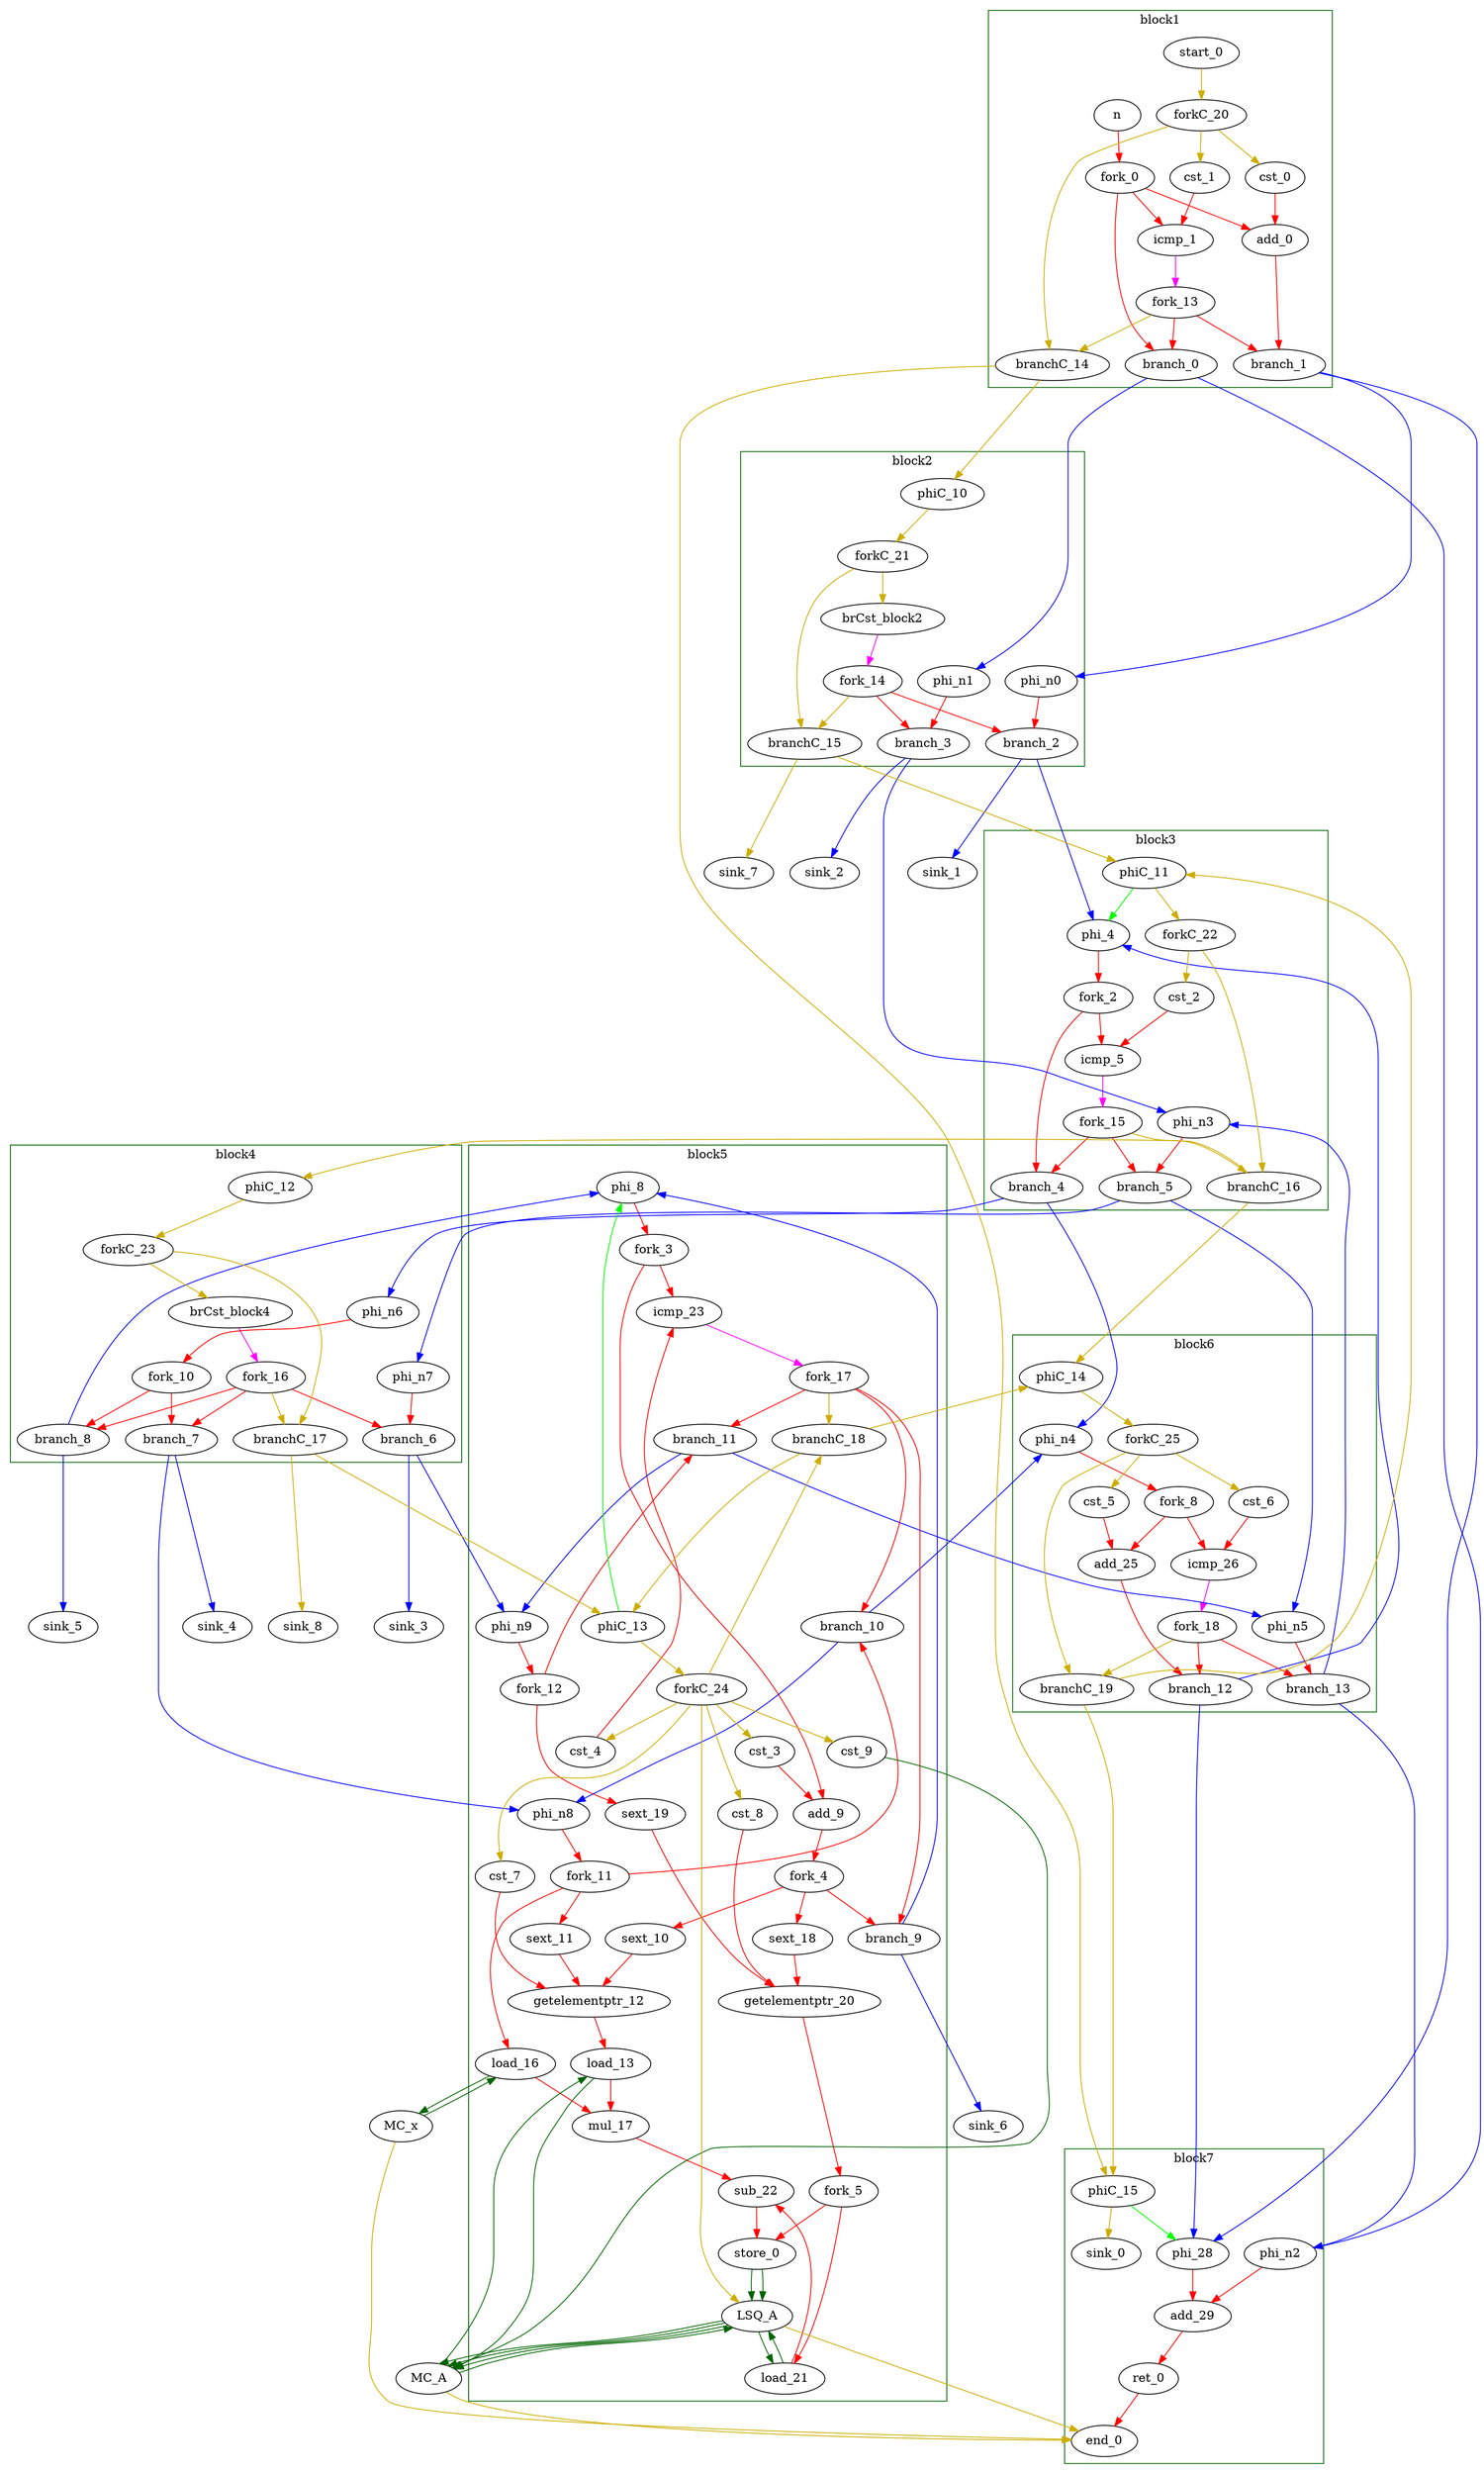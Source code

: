 Digraph G {
	splines=spline;
//DHLS version: 0.1.1" [shape = "none" pos = "20,20!"]
		"n" [type = "Entry", bbID= 1, in = "in1:32", out = "out1:32"];
		"cst_0" [type = "Constant", bbID= 1, in = "in1:32", out = "out1:32", value = "0xFFFFFFFF"];
		"add_0" [type = "Operator", bbID= 1, op = "add_op", in = "in1:32 in2:32 ", out = "out1:32 ", delay=1.693, latency=0, II=1];
		"cst_1" [type = "Constant", bbID= 1, in = "in1:32", out = "out1:32", value = "0x00000000"];
		"icmp_1" [type = "Operator", bbID= 1, op = "icmp_sgt_op", in = "in1:32 in2:32 ", out = "out1:1 ", delay=1.530, latency=0, II=1];
		"brCst_block2" [type = "Constant", bbID= 2, in = "in1:1", out = "out1:1", value = "0x1"];
		"phi_4" [type = "Mux", bbID= 3, in = "in1?:1 in2:32 in3:32 ", out = "out1:32", delay=0.366];
		"cst_2" [type = "Constant", bbID= 3, in = "in1:32", out = "out1:32", value = "0x00000000"];
		"icmp_5" [type = "Operator", bbID= 3, op = "icmp_sgt_op", in = "in1:32 in2:32 ", out = "out1:1 ", delay=1.530, latency=0, II=1];
		"brCst_block4" [type = "Constant", bbID= 4, in = "in1:1", out = "out1:1", value = "0x1"];
		"phi_8" [type = "Mux", bbID= 5, in = "in1?:1 in2:32 in3:32 ", out = "out1:32", delay=0.366];
		"cst_3" [type = "Constant", bbID= 5, in = "in1:32", out = "out1:32", value = "0xFFFFFFFF"];
		"add_9" [type = "Operator", bbID= 5, op = "add_op", in = "in1:32 in2:32 ", out = "out1:32 ", delay=1.693, latency=0, II=1];
		"sext_10" [type = "Operator", bbID= 5, op = "sext_op", in = "in1:32 ", out = "out1:32 ", delay=0.000, latency=0, II=1];
		"sext_11" [type = "Operator", bbID= 5, op = "sext_op", in = "in1:32 ", out = "out1:32 ", delay=0.000, latency=0, II=1];
		"getelementptr_12" [type = "Operator", bbID= 5, op = "getelementptr_op", in = "in1:32 in2:32 in3:32 ", out = "out1:32 ", constants=1, delay=2.966, latency=0, II=1];
		"load_13" [type = "Operator", bbID= 5, op = "mc_load_op", bbID= 5, portId= 0, in = "in1:32 in2:32", out = "out1:32 out2:32 ", delay=0.000, latency=2, II=1];
		"load_16" [type = "Operator", bbID= 5, op = "mc_load_op", bbID= 5, portId= 0, in = "in1:32 in2:32", out = "out1:32 out2:32 ", delay=0.000, latency=2, II=1];
		"mul_17" [type = "Operator", bbID= 5, op = "mul_op", in = "in1:32 in2:32 ", out = "out1:32 ", delay=0.000, latency=4, II=1];
		"sext_18" [type = "Operator", bbID= 5, op = "sext_op", in = "in1:32 ", out = "out1:32 ", delay=0.000, latency=0, II=1];
		"sext_19" [type = "Operator", bbID= 5, op = "sext_op", in = "in1:32 ", out = "out1:32 ", delay=0.000, latency=0, II=1];
		"getelementptr_20" [type = "Operator", bbID= 5, op = "getelementptr_op", in = "in1:32 in2:32 in3:32 ", out = "out1:32 ", constants=1, delay=2.966, latency=0, II=1];
		"load_21" [type = "Operator", bbID= 5, op = "lsq_load_op", bbID= 5, portId= 0, in = "in1:32 in2:32", out = "out1:32 out2:32 ", delay=0.000, latency=5, II=1];
		"sub_22" [type = "Operator", bbID= 5, op = "sub_op", in = "in1:32 in2:32 ", out = "out1:32 ", delay=1.693, latency=0, II=1];
		"store_0" [type = "Operator", bbID= 5, op = "lsq_store_op", bbID= 5, portId= 0, in = "in1:32 in2:32 ", out = "out1:32 out2:32", delay=0.000, latency=0, II=1];
		"cst_4" [type = "Constant", bbID= 5, in = "in1:32", out = "out1:32", value = "0x00000001"];
		"icmp_23" [type = "Operator", bbID= 5, op = "icmp_sgt_op", in = "in1:32 in2:32 ", out = "out1:1 ", delay=1.530, latency=0, II=1];
		"cst_5" [type = "Constant", bbID= 6, in = "in1:32", out = "out1:32", value = "0xFFFFFFFF"];
		"add_25" [type = "Operator", bbID= 6, op = "add_op", in = "in1:32 in2:32 ", out = "out1:32 ", delay=1.693, latency=0, II=1];
		"cst_6" [type = "Constant", bbID= 6, in = "in1:32", out = "out1:32", value = "0x00000000"];
		"icmp_26" [type = "Operator", bbID= 6, op = "icmp_sgt_op", in = "in1:32 in2:32 ", out = "out1:1 ", delay=1.530, latency=0, II=1];
		"phi_28" [type = "Mux", bbID= 7, in = "in1?:1 in2:32 in3:32 ", out = "out1:32", delay=0.366];
		"add_29" [type = "Operator", bbID= 7, op = "add_op", in = "in1:32 in2:32 ", out = "out1:32 ", delay=1.693, latency=0, II=1];
		"ret_0" [type = "Operator", bbID= 7, op = "ret_op", in = "in1:32 ", out = "out1:32 ", delay=0.000, latency=0, II=1];
		"cst_7" [type = "Constant", bbID= 5, in = "in1:32", out = "out1:32", value = "0x00000064"];
		"cst_8" [type = "Constant", bbID= 5, in = "in1:32", out = "out1:32", value = "0x00000064"];
		"phi_n0" [type = "Merge", bbID= 2, in = "in1:32 ", out = "out1:32", delay=0.000];
		"phi_n1" [type = "Merge", bbID= 2, in = "in1:32 ", out = "out1:32", delay=0.000];
		"phi_n2" [type = "Merge", bbID= 7, in = "in1:32 in2:32 ", out = "out1:32", delay=0.366];
		"phi_n3" [type = "Merge", bbID= 3, in = "in1:32 in2:32 ", out = "out1:32", delay=0.366];
		"phi_n4" [type = "Merge", bbID= 6, in = "in1:32 in2:32 ", out = "out1:32", delay=0.366];
		"phi_n5" [type = "Merge", bbID= 6, in = "in1:32 in2:32 ", out = "out1:32", delay=0.366];
		"phi_n6" [type = "Merge", bbID= 4, in = "in1:32 ", out = "out1:32", delay=0.000];
		"phi_n7" [type = "Merge", bbID= 4, in = "in1:32 ", out = "out1:32", delay=0.000];
		"phi_n8" [type = "Merge", bbID= 5, in = "in1:32 in2:32 ", out = "out1:32", delay=0.366];
		"phi_n9" [type = "Merge", bbID= 5, in = "in1:32 in2:32 ", out = "out1:32", delay=0.366];
		"fork_0" [type = "Fork", bbID= 1, in = "in1:32", out = "out1:32 out2:32 out3:32 "];
		"fork_2" [type = "Fork", bbID= 3, in = "in1:32", out = "out1:32 out2:32 "];
		"fork_3" [type = "Fork", bbID= 5, in = "in1:32", out = "out1:32 out2:32 "];
		"fork_4" [type = "Fork", bbID= 5, in = "in1:32", out = "out1:32 out2:32 out3:32 "];
		"fork_5" [type = "Fork", bbID= 5, in = "in1:32", out = "out1:32 out2:32 "];
		"fork_8" [type = "Fork", bbID= 6, in = "in1:32", out = "out1:32 out2:32 "];
		"fork_10" [type = "Fork", bbID= 4, in = "in1:32", out = "out1:32 out2:32 "];
		"fork_11" [type = "Fork", bbID= 5, in = "in1:32", out = "out1:32 out2:32 out3:32 "];
		"fork_12" [type = "Fork", bbID= 5, in = "in1:32", out = "out1:32 out2:32 "];
		"branch_0" [type = "Branch", bbID= 1,  in = "in1:32 in2?:1", out = "out1+:32 out2-:32"];
		"branch_1" [type = "Branch", bbID= 1,  in = "in1:32 in2?:1", out = "out1+:32 out2-:32"];
		"fork_13" [type = "Fork", bbID= 1, in = "in1:1", out = "out1:1 out2:1 out3:1 "];
		"branch_2" [type = "Branch", bbID= 2,  in = "in1:32 in2?:1", out = "out1+:32 out2-:32"];
		"branch_3" [type = "Branch", bbID= 2,  in = "in1:32 in2?:1", out = "out1+:32 out2-:32"];
		"fork_14" [type = "Fork", bbID= 2, in = "in1:1", out = "out1:1 out2:1 out3:1 "];
		"branch_4" [type = "Branch", bbID= 3,  in = "in1:32 in2?:1", out = "out1+:32 out2-:32"];
		"branch_5" [type = "Branch", bbID= 3,  in = "in1:32 in2?:1", out = "out1+:32 out2-:32"];
		"fork_15" [type = "Fork", bbID= 3, in = "in1:1", out = "out1:1 out2:1 out3:1 "];
		"branch_6" [type = "Branch", bbID= 4,  in = "in1:32 in2?:1", out = "out1+:32 out2-:32"];
		"branch_7" [type = "Branch", bbID= 4,  in = "in1:32 in2?:1", out = "out1+:32 out2-:32"];
		"branch_8" [type = "Branch", bbID= 4,  in = "in1:32 in2?:1", out = "out1+:32 out2-:32"];
		"fork_16" [type = "Fork", bbID= 4, in = "in1:1", out = "out1:1 out2:1 out3:1 out4:1 "];
		"branch_9" [type = "Branch", bbID= 5,  in = "in1:32 in2?:1", out = "out1+:32 out2-:32"];
		"branch_10" [type = "Branch", bbID= 5,  in = "in1:32 in2?:1", out = "out1+:32 out2-:32"];
		"branch_11" [type = "Branch", bbID= 5,  in = "in1:32 in2?:1", out = "out1+:32 out2-:32"];
		"fork_17" [type = "Fork", bbID= 5, in = "in1:1", out = "out1:1 out2:1 out3:1 out4:1 "];
		"branch_12" [type = "Branch", bbID= 6,  in = "in1:32 in2?:1", out = "out1+:32 out2-:32"];
		"branch_13" [type = "Branch", bbID= 6,  in = "in1:32 in2?:1", out = "out1+:32 out2-:32"];
		"fork_18" [type = "Fork", bbID= 6, in = "in1:1", out = "out1:1 out2:1 out3:1 "];
		"LSQ_A" [type = "LSQ", bbID= 0, in = "in1:0*c0 in2:32*l0a in3:32*s0a in4:32*s0d in5:32*x0d ", out = "out1:32*l0d out2:0*e out3:32*x0a out4:32*y0a out5:32*y0d ", memory = "A", bbcount = 1, ldcount = 1, stcount = 1, fifoDepth = 16, numLoads = "{1}", numStores = "{1}", loadOffsets = "{{0;0;0;0;0;0;0;0;0;0;0;0;0;0;0;0}}", storeOffsets = "{{1;0;0;0;0;0;0;0;0;0;0;0;0;0;0;0}}", loadPorts = "{{0;0;0;0;0;0;0;0;0;0;0;0;0;0;0;0}}", storePorts = "{{0;0;0;0;0;0;0;0;0;0;0;0;0;0;0;0}}"];
		"MC_A" [type = "MC", bbID= 0, in = "in1:32*c0 in2:32*l0a in3:32*l1a in4:32*s0a in5:32*s0d ", out = "out1:32*l0d out2:32*l1d out3:0*e ", memory = "A", bbcount = 1, ldcount = 2, stcount = 1];
		"MC_x" [type = "MC", bbID= 0, in = "in1:32*l0a ", out = "out1:32*l0d out2:0*e ", memory = "x", bbcount = 0, ldcount = 1, stcount = 0];
		"cst_9" [type = "Constant", bbID= 5, in = "in1:32", out = "out1:32", value = "0x00000001"];
		"end_0" [type = "Exit", bbID= 0, in = "in1:0*e in2:0*e in3:0*e in4:32 ", out = "out1:32"];
		"start_0" [type = "Entry", control= "true", bbID= 1, in = "in1:0", out = "out1:0"];
		"forkC_20" [type = "Fork", bbID= 1, in = "in1:0", out = "out1:0 out2:0 out3:0 "];
		"branchC_14" [type = "Branch", bbID= 1,  in = "in1:0 in2?:1", out = "out1+:0 out2-:0"];
		"phiC_10" [type = "Merge", bbID= 2, in = "in1:0 ", out = "out1:0", delay=0.166];
		"forkC_21" [type = "Fork", bbID= 2, in = "in1:0", out = "out1:0 out2:0 "];
		"branchC_15" [type = "Branch", bbID= 2,  in = "in1:0 in2?:1", out = "out1+:0 out2-:0"];
		"phiC_11" [type = "CntrlMerge", bbID= 3, in = "in1:0 in2:0 ", out = "out1:0 out2?:1", delay=0.166];
		"forkC_22" [type = "Fork", bbID= 3, in = "in1:0", out = "out1:0 out2:0 "];
		"branchC_16" [type = "Branch", bbID= 3,  in = "in1:0 in2?:1", out = "out1+:0 out2-:0"];
		"phiC_12" [type = "Merge", bbID= 4, in = "in1:0 ", out = "out1:0", delay=0.166];
		"forkC_23" [type = "Fork", bbID= 4, in = "in1:0", out = "out1:0 out2:0 "];
		"branchC_17" [type = "Branch", bbID= 4,  in = "in1:0 in2?:1", out = "out1+:0 out2-:0"];
		"phiC_13" [type = "CntrlMerge", bbID= 5, in = "in1:0 in2:0 ", out = "out1:0 out2?:1", delay=0.166];
		"forkC_24" [type = "Fork", bbID= 5, in = "in1:0", out = "out1:0 out2:0 out3:0 out4:0 out5:0 out6:0 out7:0 "];
		"branchC_18" [type = "Branch", bbID= 5,  in = "in1:0 in2?:1", out = "out1+:0 out2-:0"];
		"phiC_14" [type = "Merge", bbID= 6, in = "in1:0 in2:0 ", out = "out1:0", delay=0.166];
		"forkC_25" [type = "Fork", bbID= 6, in = "in1:0", out = "out1:0 out2:0 out3:0 "];
		"branchC_19" [type = "Branch", bbID= 6,  in = "in1:0 in2?:1", out = "out1+:0 out2-:0"];
		"phiC_15" [type = "CntrlMerge", bbID= 7, in = "in1:0 in2:0 ", out = "out1:0 out2?:1", delay=0.166];
		"sink_0" [type = "Sink", bbID= 0, in = "in1:0"];
		"sink_1" [type = "Sink", bbID= 0, in = "in1:32"];
		"sink_2" [type = "Sink", bbID= 0, in = "in1:32"];
		"sink_3" [type = "Sink", bbID= 0, in = "in1:32"];
		"sink_4" [type = "Sink", bbID= 0, in = "in1:32"];
		"sink_5" [type = "Sink", bbID= 0, in = "in1:32"];
		"sink_6" [type = "Sink", bbID= 0, in = "in1:32"];
		"sink_7" [type = "Sink", bbID= 0, in = "in1:0"];
		"sink_8" [type = "Sink", bbID= 0, in = "in1:0"];
		"load_13" -> "MC_A" [color = "darkgreen", mem_address = "true", from = "out2", to = "in2"];
		"MC_A" -> "load_13" [color = "darkgreen", mem_address = "false", from = "out1", to = "in1"];
		"load_16" -> "MC_x" [color = "darkgreen", mem_address = "true", from = "out2", to = "in1"];
		"MC_x" -> "load_16" [color = "darkgreen", mem_address = "false", from = "out1", to = "in1"];
		"load_21" -> "LSQ_A" [color = "darkgreen", mem_address = "true", from = "out2", to = "in2"];
		"LSQ_A" -> "load_21" [color = "darkgreen", mem_address = "false", from = "out1", to = "in1"];
		"store_0" -> "LSQ_A" [color = "darkgreen", mem_address = "true", from = "out2", to = "in3"];
		"store_0" -> "LSQ_A" [color = "darkgreen", mem_address = "false", from = "out1", to = "in4"];
		"LSQ_A" -> "end_0" [color = "gold3", from = "out2", to = "in1"];
		"cst_9" -> "MC_A" [color = "darkgreen", from = "out1", to = "in1"];
		"MC_A" -> "end_0" [color = "gold3", from = "out3", to = "in2"];
		"LSQ_A" -> "MC_A" [color = "darkgreen", mem_address = "true", from = "out3", to = "in3"];
		"LSQ_A" -> "MC_A" [color = "darkgreen", mem_address = "true", from = "out4", to = "in4"];
		"LSQ_A" -> "MC_A" [color = "darkgreen", mem_address = "false", from = "out5", to = "in5"];
		"MC_A" -> "LSQ_A" [color = "darkgreen", mem_address = "false", from = "out2", to = "in5"];
		"MC_x" -> "end_0" [color = "gold3", from = "out2", to = "in3"];
	subgraph cluster_0 {
	color = "darkgreen";
		label = "block1";
		"n" -> "fork_0" [color = "red", from = "out1", to = "in1"];
		"cst_0" -> "add_0" [color = "red", from = "out1", to = "in2"];
		"add_0" -> "branch_1" [color = "red", from = "out1", to = "in1"];
		"cst_1" -> "icmp_1" [color = "red", from = "out1", to = "in2"];
		"icmp_1" -> "fork_13" [color = "magenta", from = "out1", to = "in1"];
		"fork_0" -> "add_0" [color = "red", from = "out1", to = "in1"];
		"fork_0" -> "icmp_1" [color = "red", from = "out2", to = "in1"];
		"fork_0" -> "branch_0" [color = "red", from = "out3", to = "in1"];
		"fork_13" -> "branch_1" [color = "red", from = "out1", to = "in2"];
		"fork_13" -> "branch_0" [color = "red", from = "out2", to = "in2"];
		"fork_13" -> "branchC_14" [color = "gold3", from = "out3", to = "in2"];
		"start_0" -> "forkC_20" [color = "gold3", from = "out1", to = "in1"];
		"forkC_20" -> "cst_0" [color = "gold3", from = "out1", to = "in1"];
		"forkC_20" -> "cst_1" [color = "gold3", from = "out2", to = "in1"];
		"forkC_20" -> "branchC_14" [color = "gold3", from = "out3", to = "in1"];
	}
		"branch_0" -> "phi_n1" [color = "blue", minlen = 3, from = "out1", to = "in1"];
		"branch_0" -> "phi_n2" [color = "blue", minlen = 3, from = "out2", to = "in1"];
		"branch_1" -> "phi_n0" [color = "blue", minlen = 3, from = "out1", to = "in1"];
		"branch_1" -> "phi_28" [color = "blue", minlen = 3, from = "out2", to = "in2"];
		"branchC_14" -> "phiC_10" [color = "gold3", minlen = 3, from = "out1", to = "in1"];
		"branchC_14" -> "phiC_15" [color = "gold3", minlen = 3, from = "out2", to = "in1"];
	subgraph cluster_1 {
	color = "darkgreen";
		label = "block2";
		"brCst_block2" -> "fork_14" [color = "magenta", from = "out1", to = "in1"];
		"phi_n0" -> "branch_2" [color = "red", from = "out1", to = "in1"];
		"phi_n1" -> "branch_3" [color = "red", from = "out1", to = "in1"];
		"fork_14" -> "branch_3" [color = "red", from = "out1", to = "in2"];
		"fork_14" -> "branch_2" [color = "red", from = "out2", to = "in2"];
		"fork_14" -> "branchC_15" [color = "gold3", from = "out3", to = "in2"];
		"phiC_10" -> "forkC_21" [color = "gold3", from = "out1", to = "in1"];
		"forkC_21" -> "branchC_15" [color = "gold3", from = "out1", to = "in1"];
		"forkC_21" -> "brCst_block2" [color = "gold3", from = "out2", to = "in1"];
	}
		"branch_2" -> "phi_4" [color = "blue", minlen = 3, from = "out1", to = "in2"];
		"branch_2" -> "sink_1" [color = "blue", minlen = 3, from = "out2", to = "in1"];
		"branch_3" -> "phi_n3" [color = "blue", minlen = 3, from = "out1", to = "in1"];
		"branch_3" -> "sink_2" [color = "blue", minlen = 3, from = "out2", to = "in1"];
		"branchC_15" -> "phiC_11" [color = "gold3", minlen = 3, from = "out1", to = "in1"];
		"branchC_15" -> "sink_7" [color = "gold3", minlen = 3, from = "out2", to = "in1"];
	subgraph cluster_2 {
	color = "darkgreen";
		label = "block3";
		"phi_4" -> "fork_2" [color = "red", from = "out1", to = "in1"];
		"cst_2" -> "icmp_5" [color = "red", from = "out1", to = "in2"];
		"icmp_5" -> "fork_15" [color = "magenta", from = "out1", to = "in1"];
		"phi_n3" -> "branch_5" [color = "red", from = "out1", to = "in1"];
		"fork_2" -> "icmp_5" [color = "red", from = "out1", to = "in1"];
		"fork_2" -> "branch_4" [color = "red", from = "out2", to = "in1"];
		"fork_15" -> "branch_5" [color = "red", from = "out1", to = "in2"];
		"fork_15" -> "branch_4" [color = "red", from = "out2", to = "in2"];
		"fork_15" -> "branchC_16" [color = "gold3", from = "out3", to = "in2"];
		"phiC_11" -> "phi_4" [color = "green", from = "out2", to = "in1"];
		"phiC_11" -> "forkC_22" [color = "gold3", from = "out1", to = "in1"];
		"forkC_22" -> "cst_2" [color = "gold3", from = "out1", to = "in1"];
		"forkC_22" -> "branchC_16" [color = "gold3", from = "out2", to = "in1"];
	}
		"branch_4" -> "phi_n6" [color = "blue", minlen = 3, from = "out1", to = "in1"];
		"branch_4" -> "phi_n4" [color = "blue", minlen = 3, from = "out2", to = "in1"];
		"branch_5" -> "phi_n7" [color = "blue", minlen = 3, from = "out1", to = "in1"];
		"branch_5" -> "phi_n5" [color = "blue", minlen = 3, from = "out2", to = "in1"];
		"branchC_16" -> "phiC_12" [color = "gold3", minlen = 3, from = "out1", to = "in1"];
		"branchC_16" -> "phiC_14" [color = "gold3", minlen = 3, from = "out2", to = "in1"];
	subgraph cluster_3 {
	color = "darkgreen";
		label = "block4";
		"brCst_block4" -> "fork_16" [color = "magenta", from = "out1", to = "in1"];
		"phi_n6" -> "fork_10" [color = "red", from = "out1", to = "in1"];
		"phi_n7" -> "branch_6" [color = "red", from = "out1", to = "in1"];
		"fork_10" -> "branch_7" [color = "red", from = "out1", to = "in1"];
		"fork_10" -> "branch_8" [color = "red", from = "out2", to = "in1"];
		"fork_16" -> "branch_8" [color = "red", from = "out1", to = "in2"];
		"fork_16" -> "branch_7" [color = "red", from = "out2", to = "in2"];
		"fork_16" -> "branch_6" [color = "red", from = "out3", to = "in2"];
		"fork_16" -> "branchC_17" [color = "gold3", from = "out4", to = "in2"];
		"phiC_12" -> "forkC_23" [color = "gold3", from = "out1", to = "in1"];
		"forkC_23" -> "branchC_17" [color = "gold3", from = "out1", to = "in1"];
		"forkC_23" -> "brCst_block4" [color = "gold3", from = "out2", to = "in1"];
	}
		"branch_6" -> "phi_n9" [color = "blue", minlen = 3, from = "out1", to = "in1"];
		"branch_6" -> "sink_3" [color = "blue", minlen = 3, from = "out2", to = "in1"];
		"branch_7" -> "phi_n8" [color = "blue", minlen = 3, from = "out1", to = "in1"];
		"branch_7" -> "sink_4" [color = "blue", minlen = 3, from = "out2", to = "in1"];
		"branch_8" -> "phi_8" [color = "blue", minlen = 3, from = "out1", to = "in2"];
		"branch_8" -> "sink_5" [color = "blue", minlen = 3, from = "out2", to = "in1"];
		"branchC_17" -> "phiC_13" [color = "gold3", minlen = 3, from = "out1", to = "in1"];
		"branchC_17" -> "sink_8" [color = "gold3", minlen = 3, from = "out2", to = "in1"];
	subgraph cluster_4 {
	color = "darkgreen";
		label = "block5";
		"phi_8" -> "fork_3" [color = "red", from = "out1", to = "in1"];
		"cst_3" -> "add_9" [color = "red", from = "out1", to = "in2"];
		"add_9" -> "fork_4" [color = "red", from = "out1", to = "in1"];
		"sext_10" -> "getelementptr_12" [color = "red", from = "out1", to = "in1"];
		"sext_11" -> "getelementptr_12" [color = "red", from = "out1", to = "in2"];
		"getelementptr_12" -> "load_13" [color = "red", from = "out1", to = "in2"];
		"load_13" -> "mul_17" [color = "red", from = "out1", to = "in1"];
		"load_16" -> "mul_17" [color = "red", from = "out1", to = "in2"];
		"mul_17" -> "sub_22" [color = "red", from = "out1", to = "in2"];
		"sext_18" -> "getelementptr_20" [color = "red", from = "out1", to = "in1"];
		"sext_19" -> "getelementptr_20" [color = "red", from = "out1", to = "in2"];
		"getelementptr_20" -> "fork_5" [color = "red", from = "out1", to = "in1"];
		"load_21" -> "sub_22" [color = "red", from = "out1", to = "in1"];
		"sub_22" -> "store_0" [color = "red", from = "out1", to = "in1"];
		"cst_4" -> "icmp_23" [color = "red", from = "out1", to = "in2"];
		"icmp_23" -> "fork_17" [color = "magenta", from = "out1", to = "in1"];
		"cst_7" -> "getelementptr_12" [color = "red", from = "out1", to = "in3"];
		"cst_8" -> "getelementptr_20" [color = "red", from = "out1", to = "in3"];
		"phi_n8" -> "fork_11" [color = "red", from = "out1", to = "in1"];
		"phi_n9" -> "fork_12" [color = "red", from = "out1", to = "in1"];
		"fork_3" -> "add_9" [color = "red", from = "out1", to = "in1"];
		"fork_3" -> "icmp_23" [color = "red", from = "out2", to = "in1"];
		"fork_4" -> "sext_10" [color = "red", from = "out1", to = "in1"];
		"fork_4" -> "sext_18" [color = "red", from = "out2", to = "in1"];
		"fork_4" -> "branch_9" [color = "red", from = "out3", to = "in1"];
		"fork_5" -> "load_21" [color = "red", from = "out1", to = "in2"];
		"fork_5" -> "store_0" [color = "red", from = "out2", to = "in2"];
		"fork_11" -> "sext_11" [color = "red", from = "out1", to = "in1"];
		"fork_11" -> "load_16" [color = "red", from = "out2", to = "in2"];
		"fork_11" -> "branch_10" [color = "red", from = "out3", to = "in1"];
		"fork_12" -> "sext_19" [color = "red", from = "out1", to = "in1"];
		"fork_12" -> "branch_11" [color = "red", from = "out2", to = "in1"];
		"fork_17" -> "branch_11" [color = "red", from = "out1", to = "in2"];
		"fork_17" -> "branch_10" [color = "red", from = "out2", to = "in2"];
		"fork_17" -> "branch_9" [color = "red", from = "out3", to = "in2"];
		"fork_17" -> "branchC_18" [color = "gold3", from = "out4", to = "in2"];
		"phiC_13" -> "phi_8" [color = "green", from = "out2", to = "in1"];
		"phiC_13" -> "forkC_24" [color = "gold3", from = "out1", to = "in1"];
		"forkC_24" -> "cst_3" [color = "gold3", from = "out1", to = "in1"];
		"forkC_24" -> "cst_4" [color = "gold3", from = "out2", to = "in1"];
		"forkC_24" -> "cst_7" [color = "gold3", from = "out3", to = "in1"];
		"forkC_24" -> "cst_8" [color = "gold3", from = "out4", to = "in1"];
		"forkC_24" -> "LSQ_A" [color = "gold3", from = "out5", to = "in1"];
		"forkC_24" -> "cst_9" [color = "gold3", from = "out6", to = "in1"];
		"forkC_24" -> "branchC_18" [color = "gold3", from = "out7", to = "in1"];
	}
		"branch_9" -> "phi_8" [color = "blue", minlen = 3, from = "out1", to = "in3"];
		"branch_9" -> "sink_6" [color = "blue", minlen = 3, from = "out2", to = "in1"];
		"branch_10" -> "phi_n8" [color = "blue", minlen = 3, from = "out1", to = "in2"];
		"branch_10" -> "phi_n4" [color = "blue", minlen = 3, from = "out2", to = "in2"];
		"branch_11" -> "phi_n9" [color = "blue", minlen = 3, from = "out1", to = "in2"];
		"branch_11" -> "phi_n5" [color = "blue", minlen = 3, from = "out2", to = "in2"];
		"branchC_18" -> "phiC_13" [color = "gold3", minlen = 3, from = "out1", to = "in2"];
		"branchC_18" -> "phiC_14" [color = "gold3", minlen = 3, from = "out2", to = "in2"];
	subgraph cluster_5 {
	color = "darkgreen";
		label = "block6";
		"cst_5" -> "add_25" [color = "red", from = "out1", to = "in2"];
		"add_25" -> "branch_12" [color = "red", from = "out1", to = "in1"];
		"cst_6" -> "icmp_26" [color = "red", from = "out1", to = "in2"];
		"icmp_26" -> "fork_18" [color = "magenta", from = "out1", to = "in1"];
		"phi_n4" -> "fork_8" [color = "red", from = "out1", to = "in1"];
		"phi_n5" -> "branch_13" [color = "red", from = "out1", to = "in1"];
		"fork_8" -> "add_25" [color = "red", from = "out1", to = "in1"];
		"fork_8" -> "icmp_26" [color = "red", from = "out2", to = "in1"];
		"fork_18" -> "branch_13" [color = "red", from = "out1", to = "in2"];
		"fork_18" -> "branch_12" [color = "red", from = "out2", to = "in2"];
		"fork_18" -> "branchC_19" [color = "gold3", from = "out3", to = "in2"];
		"phiC_14" -> "forkC_25" [color = "gold3", from = "out1", to = "in1"];
		"forkC_25" -> "cst_5" [color = "gold3", from = "out1", to = "in1"];
		"forkC_25" -> "cst_6" [color = "gold3", from = "out2", to = "in1"];
		"forkC_25" -> "branchC_19" [color = "gold3", from = "out3", to = "in1"];
	}
		"branch_12" -> "phi_4" [color = "blue", minlen = 3, from = "out1", to = "in3"];
		"branch_12" -> "phi_28" [color = "blue", minlen = 3, from = "out2", to = "in3"];
		"branch_13" -> "phi_n3" [color = "blue", minlen = 3, from = "out1", to = "in2"];
		"branch_13" -> "phi_n2" [color = "blue", minlen = 3, from = "out2", to = "in2"];
		"branchC_19" -> "phiC_11" [color = "gold3", minlen = 3, from = "out1", to = "in2"];
		"branchC_19" -> "phiC_15" [color = "gold3", minlen = 3, from = "out2", to = "in2"];
	subgraph cluster_6 {
	color = "darkgreen";
		label = "block7";
		"phi_28" -> "add_29" [color = "red", from = "out1", to = "in1"];
		"add_29" -> "ret_0" [color = "red", from = "out1", to = "in1"];
		"ret_0" -> "end_0" [color = "red", from = "out1", to = "in4"];
		"phi_n2" -> "add_29" [color = "red", from = "out1", to = "in2"];
		"phiC_15" -> "phi_28" [color = "green", from = "out2", to = "in1"];
		"phiC_15" -> "sink_0" [color = "gold3", from = "out1", to = "in1"];
	}
}